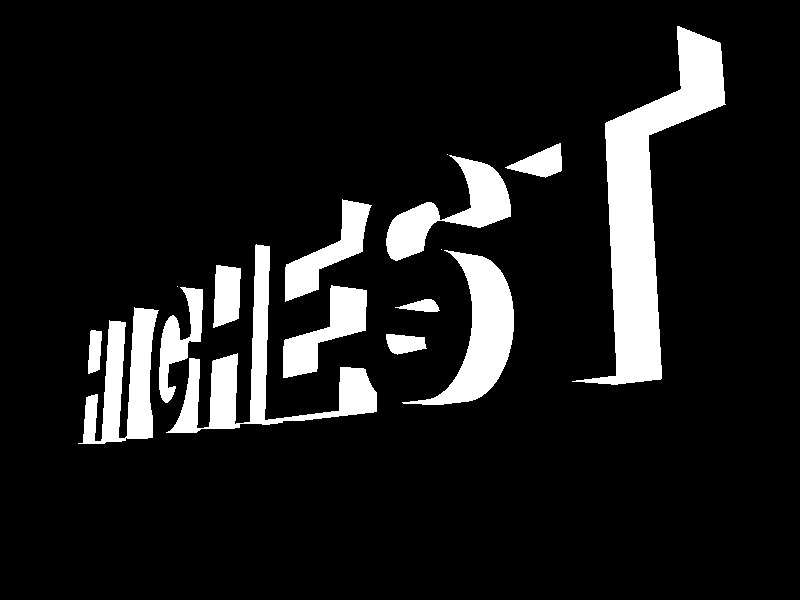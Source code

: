 #include "colors.inc"           // Standard colors library
#include "shapes.inc"           // Commonly used object shapes
#include "textures.inc"         // LOTS of neat textures.  Lots of NEW textures.
#include "stones.inc"
#include "chars.inc"

light_source {< 15, -4, -13> color White}

camera 
   {
   location  <25,   -4,   -11>
   direction <0.0,  0.0,  1.5>
   up        <0.0,  1.0,  0>
   right     <4/3,  0.0,  0>
   look_at   <8,    0,    0>
   }


#declare BAMS = union
   {
   object {char_H translate <0,  0, 0>} 
   object {char_I translate <5,  0, 0>} 
   object {char_G translate <10, 0, 0>} 
   object {char_H translate <15, 0, 0>} 
   object {char_E translate <20, 0, 0>} 
   object {char_S translate <25, 0, 0>} 
   object {char_T translate <30, 0, 0>} 
   translate <2.5, 0, 0>
   translate <-17.5, -2.5, 0>
   }


plane
   {z 0
   pigment {Black}
   }

object
   {
   BAMS
   pigment {White}
   translate <0, 0, -1>
   }

object
   {
   BAMS
   pigment {Black}
   scale <1, 1, .0001>
   translate <0, 0, -1.0001>
   }
